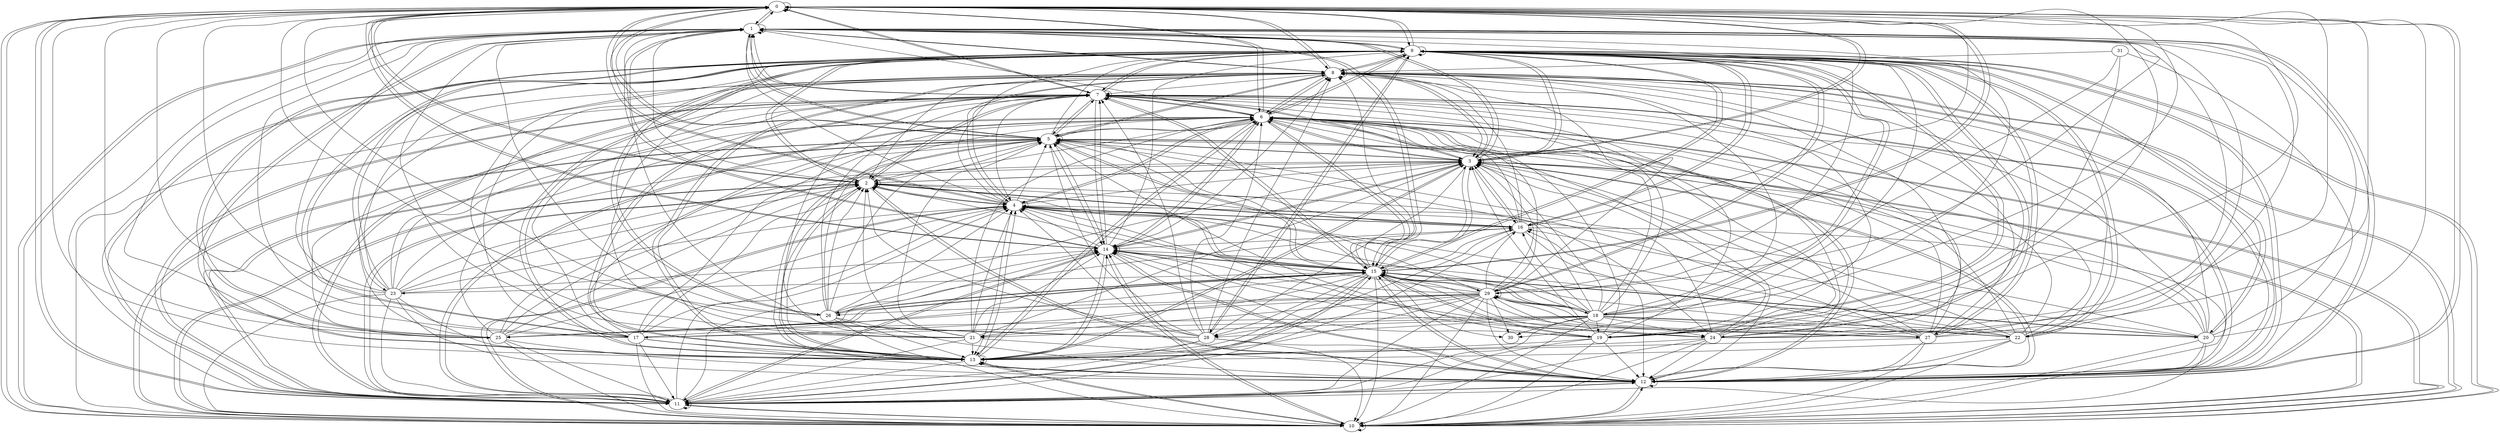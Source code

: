 digraph  {
	
	n26[label="0"];
	n27[label="1"];
	n20[label="10"];
	n19[label="11"];
	n18[label="12"];
	n17[label="13"];
	n30[label="14"];
	n16[label="15"];
	n15[label="16"];
	n14[label="17"];
	n13[label="18"];
	n12[label="19"];
	n25[label="2"];
	n11[label="20"];
	n31[label="21"];
	n10[label="22"];
	n9[label="23"];
	n8[label="24"];
	n7[label="25"];
	n6[label="26"];
	n5[label="27"];
	n4[label="28"];
	n3[label="29"];
	n24[label="3"];
	n2[label="30"];
	n32[label="31"];
	n29[label="4"];
	n28[label="5"];
	n23[label="6"];
	n22[label="7"];
	n21[label="8"];
	n1[label="9"];
	n26->n23[penwidth="1"];
	n26->n28[penwidth="1"];
	n26->n20[penwidth="1"];
	n26->n26[penwidth="1"];
	n26->n29[penwidth="1"];
	n26->n18[penwidth="1"];
	n26->n1[penwidth="1"];
	n26->n24[penwidth="1"];
	n26->n22[penwidth="1"];
	n26->n21[penwidth="1"];
	n26->n17[penwidth="1"];
	n26->n16[penwidth="1"];
	n26->n27[penwidth="1"];
	n26->n19[penwidth="1"];
	n26->n25[penwidth="1"];
	n26->n30[penwidth="1"];
	n27->n22[penwidth="1"];
	n27->n1[penwidth="1"];
	n27->n19[penwidth="1"];
	n27->n16[penwidth="1"];
	n27->n24[penwidth="1"];
	n27->n26[penwidth="1"];
	n27->n28[penwidth="1"];
	n27->n21[penwidth="1"];
	n27->n18[penwidth="1"];
	n27->n17[penwidth="1"];
	n27->n27[penwidth="1"];
	n27->n30[penwidth="1"];
	n27->n20[penwidth="1"];
	n20->n24[penwidth="1"];
	n20->n22[penwidth="1"];
	n20->n27[penwidth="1"];
	n20->n21[penwidth="1"];
	n20->n17[penwidth="1"];
	n20->n25[penwidth="1"];
	n20->n18[penwidth="1"];
	n20->n19[penwidth="1"];
	n20->n1[penwidth="1"];
	n20->n26[penwidth="1"];
	n20->n20[penwidth="1"];
	n20->n23[penwidth="1"];
	n20->n29[penwidth="1"];
	n20->n30[penwidth="1"];
	n20->n28[penwidth="1"];
	n19->n23[penwidth="1"];
	n19->n28[penwidth="1"];
	n19->n18[penwidth="1"];
	n19->n29[penwidth="1"];
	n19->n26[penwidth="1"];
	n19->n21[penwidth="1"];
	n19->n1[penwidth="1"];
	n19->n30[penwidth="1"];
	n19->n16[penwidth="1"];
	n19->n25[penwidth="1"];
	n19->n22[penwidth="1"];
	n19->n24[penwidth="1"];
	n19->n20[penwidth="1"];
	n19->n19[penwidth="1"];
	n18->n18[penwidth="1"];
	n18->n24[penwidth="1"];
	n18->n17[penwidth="1"];
	n18->n1[penwidth="1"];
	n18->n21[penwidth="1"];
	n18->n26[penwidth="1"];
	n18->n27[penwidth="1"];
	n18->n23[penwidth="1"];
	n18->n22[penwidth="1"];
	n18->n20[penwidth="1"];
	n18->n19[penwidth="1"];
	n18->n30[penwidth="1"];
	n18->n16[penwidth="1"];
	n18->n25[penwidth="1"];
	n17->n30[penwidth="1"];
	n17->n22[penwidth="1"];
	n17->n1[penwidth="1"];
	n17->n18[penwidth="1"];
	n17->n17[penwidth="1"];
	n17->n19[penwidth="1"];
	n17->n29[penwidth="1"];
	n17->n25[penwidth="1"];
	n17->n20[penwidth="1"];
	n17->n21[penwidth="1"];
	n17->n23[penwidth="1"];
	n17->n28[penwidth="1"];
	n17->n24[penwidth="1"];
	n17->n27[penwidth="1"];
	n30->n1[penwidth="1"];
	n30->n30[penwidth="1"];
	n30->n28[penwidth="1"];
	n30->n21[penwidth="1"];
	n30->n24[penwidth="1"];
	n30->n19[penwidth="1"];
	n30->n29[penwidth="1"];
	n30->n17[penwidth="1"];
	n30->n18[penwidth="1"];
	n30->n23[penwidth="1"];
	n30->n27[penwidth="1"];
	n30->n20[penwidth="1"];
	n30->n26[penwidth="1"];
	n30->n22[penwidth="1"];
	n30->n16[penwidth="1"];
	n16->n19[penwidth="1"];
	n16->n11[penwidth="1"];
	n16->n15[penwidth="1"];
	n16->n24[penwidth="1"];
	n16->n29[penwidth="1"];
	n16->n5[penwidth="1"];
	n16->n4[penwidth="1"];
	n16->n31[penwidth="1"];
	n16->n10[penwidth="1"];
	n16->n26[penwidth="1"];
	n16->n20[penwidth="1"];
	n16->n30[penwidth="1"];
	n16->n8[penwidth="1"];
	n16->n23[penwidth="1"];
	n16->n7[penwidth="1"];
	n16->n12[penwidth="1"];
	n16->n28[penwidth="1"];
	n16->n2[penwidth="1"];
	n16->n3[penwidth="1"];
	n16->n27[penwidth="1"];
	n16->n17[penwidth="1"];
	n16->n21[penwidth="1"];
	n16->n18[penwidth="1"];
	n16->n1[penwidth="1"];
	n16->n6[penwidth="1"];
	n16->n22[penwidth="1"];
	n16->n9[penwidth="1"];
	n16->n13[penwidth="1"];
	n16->n16[penwidth="1"];
	n15->n19[penwidth="1"];
	n15->n28[penwidth="1"];
	n15->n21[penwidth="1"];
	n15->n24[penwidth="1"];
	n15->n20[penwidth="1"];
	n15->n29[penwidth="1"];
	n15->n18[penwidth="1"];
	n15->n25[penwidth="1"];
	n15->n23[penwidth="1"];
	n15->n1[penwidth="1"];
	n15->n26[penwidth="1"];
	n15->n17[penwidth="1"];
	n15->n30[penwidth="1"];
	n14->n21[penwidth="1"];
	n14->n25[penwidth="1"];
	n14->n29[penwidth="1"];
	n14->n26[penwidth="1"];
	n14->n22[penwidth="1"];
	n14->n27[penwidth="1"];
	n14->n20[penwidth="1"];
	n14->n18[penwidth="1"];
	n14->n28[penwidth="1"];
	n14->n16[penwidth="1"];
	n14->n19[penwidth="1"];
	n14->n23[penwidth="1"];
	n14->n17[penwidth="1"];
	n14->n1[penwidth="1"];
	n13->n27[penwidth="1"];
	n13->n5[penwidth="1"];
	n13->n16[penwidth="1"];
	n13->n29[penwidth="1"];
	n13->n22[penwidth="1"];
	n13->n8[penwidth="1"];
	n13->n12[penwidth="1"];
	n13->n11[penwidth="1"];
	n13->n25[penwidth="1"];
	n13->n31[penwidth="1"];
	n13->n28[penwidth="1"];
	n13->n24[penwidth="1"];
	n13->n26[penwidth="1"];
	n13->n2[penwidth="1"];
	n13->n23[penwidth="1"];
	n13->n10[penwidth="1"];
	n13->n19[penwidth="1"];
	n13->n20[penwidth="1"];
	n13->n1[penwidth="1"];
	n13->n21[penwidth="1"];
	n13->n14[penwidth="1"];
	n13->n4[penwidth="1"];
	n13->n7[penwidth="1"];
	n13->n3[penwidth="1"];
	n13->n15[penwidth="1"];
	n12->n16[penwidth="1"];
	n12->n22[penwidth="1"];
	n12->n26[penwidth="1"];
	n12->n17[penwidth="1"];
	n12->n19[penwidth="1"];
	n12->n23[penwidth="1"];
	n12->n30[penwidth="1"];
	n12->n27[penwidth="1"];
	n12->n21[penwidth="1"];
	n12->n20[penwidth="1"];
	n12->n24[penwidth="1"];
	n12->n28[penwidth="1"];
	n12->n18[penwidth="1"];
	n12->n1[penwidth="1"];
	n25->n16[penwidth="1"];
	n25->n25[penwidth="1"];
	n25->n26[penwidth="1"];
	n25->n23[penwidth="1"];
	n25->n22[penwidth="1"];
	n25->n24[penwidth="1"];
	n25->n17[penwidth="1"];
	n25->n29[penwidth="1"];
	n25->n27[penwidth="1"];
	n25->n20[penwidth="1"];
	n25->n1[penwidth="1"];
	n25->n15[penwidth="1"];
	n25->n19[penwidth="1"];
	n25->n18[penwidth="1"];
	n11->n18[penwidth="1"];
	n11->n20[penwidth="1"];
	n11->n15[penwidth="1"];
	n11->n21[penwidth="1"];
	n11->n28[penwidth="1"];
	n11->n16[penwidth="1"];
	n11->n29[penwidth="1"];
	n11->n24[penwidth="1"];
	n11->n22[penwidth="1"];
	n11->n19[penwidth="1"];
	n11->n26[penwidth="1"];
	n11->n1[penwidth="1"];
	n11->n27[penwidth="1"];
	n31->n27[penwidth="1"];
	n31->n29[penwidth="1"];
	n31->n1[penwidth="1"];
	n31->n23[penwidth="1"];
	n31->n21[penwidth="1"];
	n31->n19[penwidth="1"];
	n31->n18[penwidth="1"];
	n31->n24[penwidth="1"];
	n31->n30[penwidth="1"];
	n31->n22[penwidth="1"];
	n31->n17[penwidth="1"];
	n31->n28[penwidth="1"];
	n31->n25[penwidth="1"];
	n10->n28[penwidth="1"];
	n10->n22[penwidth="1"];
	n10->n23[penwidth="1"];
	n10->n18[penwidth="1"];
	n10->n1[penwidth="1"];
	n10->n24[penwidth="1"];
	n10->n20[penwidth="1"];
	n10->n27[penwidth="1"];
	n10->n21[penwidth="1"];
	n10->n17[penwidth="1"];
	n10->n15[penwidth="1"];
	n10->n30[penwidth="1"];
	n9->n30[penwidth="1"];
	n9->n17[penwidth="1"];
	n9->n23[penwidth="1"];
	n9->n29[penwidth="1"];
	n9->n21[penwidth="1"];
	n9->n28[penwidth="1"];
	n9->n18[penwidth="1"];
	n9->n20[penwidth="1"];
	n9->n26[penwidth="1"];
	n9->n24[penwidth="1"];
	n9->n25[penwidth="1"];
	n9->n19[penwidth="1"];
	n9->n27[penwidth="1"];
	n9->n1[penwidth="1"];
	n9->n22[penwidth="1"];
	n8->n17[penwidth="1"];
	n8->n25[penwidth="1"];
	n8->n27[penwidth="1"];
	n8->n30[penwidth="1"];
	n8->n19[penwidth="1"];
	n8->n1[penwidth="1"];
	n8->n23[penwidth="1"];
	n8->n20[penwidth="1"];
	n8->n24[penwidth="1"];
	n8->n29[penwidth="1"];
	n8->n28[penwidth="1"];
	n8->n22[penwidth="1"];
	n8->n26[penwidth="1"];
	n8->n21[penwidth="1"];
	n8->n18[penwidth="1"];
	n7->n29[penwidth="1"];
	n7->n18[penwidth="1"];
	n7->n22[penwidth="1"];
	n7->n19[penwidth="1"];
	n7->n20[penwidth="1"];
	n7->n25[penwidth="1"];
	n7->n21[penwidth="1"];
	n7->n26[penwidth="1"];
	n7->n23[penwidth="1"];
	n7->n1[penwidth="1"];
	n7->n30[penwidth="1"];
	n7->n16[penwidth="1"];
	n7->n28[penwidth="1"];
	n7->n24[penwidth="1"];
	n7->n27[penwidth="1"];
	n6->n29[penwidth="1"];
	n6->n1[penwidth="1"];
	n6->n30[penwidth="1"];
	n6->n23[penwidth="1"];
	n6->n18[penwidth="1"];
	n6->n28[penwidth="1"];
	n6->n15[penwidth="1"];
	n6->n20[penwidth="1"];
	n6->n25[penwidth="1"];
	n6->n16[penwidth="1"];
	n6->n22[penwidth="1"];
	n6->n27[penwidth="1"];
	n6->n17[penwidth="1"];
	n6->n26[penwidth="1"];
	n5->n17[penwidth="1"];
	n5->n29[penwidth="1"];
	n5->n30[penwidth="1"];
	n5->n26[penwidth="1"];
	n5->n1[penwidth="1"];
	n5->n18[penwidth="1"];
	n5->n21[penwidth="1"];
	n5->n20[penwidth="1"];
	n5->n24[penwidth="1"];
	n5->n25[penwidth="1"];
	n5->n22[penwidth="1"];
	n5->n27[penwidth="1"];
	n5->n23[penwidth="1"];
	n4->n22[penwidth="1"];
	n4->n17[penwidth="1"];
	n4->n25[penwidth="1"];
	n4->n20[penwidth="1"];
	n4->n1[penwidth="1"];
	n4->n27[penwidth="1"];
	n4->n19[penwidth="1"];
	n4->n24[penwidth="1"];
	n4->n26[penwidth="1"];
	n4->n28[penwidth="1"];
	n4->n21[penwidth="1"];
	n4->n23[penwidth="1"];
	n4->n29[penwidth="1"];
	n4->n18[penwidth="1"];
	n3->n14[penwidth="1"];
	n3->n11[penwidth="1"];
	n3->n18[penwidth="1"];
	n3->n21[penwidth="1"];
	n3->n16[penwidth="1"];
	n3->n26[penwidth="1"];
	n3->n13[penwidth="1"];
	n3->n31[penwidth="1"];
	n3->n1[penwidth="1"];
	n3->n28[penwidth="1"];
	n3->n2[penwidth="1"];
	n3->n24[penwidth="1"];
	n3->n4[penwidth="1"];
	n3->n8[penwidth="1"];
	n3->n27[penwidth="1"];
	n3->n23[penwidth="1"];
	n3->n20[penwidth="1"];
	n3->n29[penwidth="1"];
	n3->n30[penwidth="1"];
	n3->n10[penwidth="1"];
	n3->n6[penwidth="1"];
	n3->n15[penwidth="1"];
	n3->n3[penwidth="1"];
	n3->n7[penwidth="1"];
	n3->n17[penwidth="1"];
	n3->n19[penwidth="1"];
	n24->n18[penwidth="1"];
	n24->n28[penwidth="1"];
	n24->n21[penwidth="1"];
	n24->n16[penwidth="1"];
	n24->n25[penwidth="1"];
	n24->n15[penwidth="1"];
	n24->n27[penwidth="1"];
	n24->n1[penwidth="1"];
	n24->n17[penwidth="1"];
	n24->n23[penwidth="1"];
	n24->n30[penwidth="1"];
	n24->n26[penwidth="1"];
	n24->n20[penwidth="1"];
	n24->n24[penwidth="1"];
	n24->n22[penwidth="1"];
	n32->n12[penwidth="1"];
	n32->n21[penwidth="1"];
	n32->n18[penwidth="1"];
	n32->n3[penwidth="1"];
	n29->n25[penwidth="1"];
	n29->n23[penwidth="1"];
	n29->n24[penwidth="1"];
	n29->n27[penwidth="1"];
	n29->n1[penwidth="1"];
	n29->n17[penwidth="1"];
	n29->n16[penwidth="1"];
	n29->n28[penwidth="1"];
	n29->n20[penwidth="1"];
	n29->n21[penwidth="1"];
	n29->n29[penwidth="1"];
	n29->n15[penwidth="1"];
	n29->n26[penwidth="1"];
	n28->n28[penwidth="1"];
	n28->n26[penwidth="1"];
	n28->n17[penwidth="1"];
	n28->n27[penwidth="1"];
	n28->n25[penwidth="1"];
	n28->n22[penwidth="1"];
	n28->n16[penwidth="1"];
	n28->n19[penwidth="1"];
	n28->n18[penwidth="1"];
	n28->n30[penwidth="1"];
	n28->n23[penwidth="1"];
	n28->n20[penwidth="1"];
	n28->n21[penwidth="1"];
	n28->n1[penwidth="1"];
	n28->n24[penwidth="1"];
	n23->n18[penwidth="1"];
	n23->n26[penwidth="1"];
	n23->n27[penwidth="1"];
	n23->n28[penwidth="1"];
	n23->n19[penwidth="1"];
	n23->n21[penwidth="1"];
	n23->n1[penwidth="1"];
	n23->n22[penwidth="1"];
	n23->n17[penwidth="1"];
	n23->n24[penwidth="1"];
	n23->n20[penwidth="1"];
	n23->n29[penwidth="1"];
	n23->n16[penwidth="1"];
	n23->n30[penwidth="1"];
	n22->n27[penwidth="1"];
	n22->n16[penwidth="1"];
	n22->n25[penwidth="1"];
	n22->n28[penwidth="1"];
	n22->n1[penwidth="1"];
	n22->n18[penwidth="1"];
	n22->n23[penwidth="1"];
	n22->n30[penwidth="1"];
	n22->n22[penwidth="1"];
	n22->n17[penwidth="1"];
	n22->n19[penwidth="1"];
	n22->n26[penwidth="1"];
	n22->n29[penwidth="1"];
	n22->n24[penwidth="1"];
	n21->n1[penwidth="1"];
	n21->n19[penwidth="1"];
	n21->n27[penwidth="1"];
	n21->n18[penwidth="1"];
	n21->n22[penwidth="1"];
	n21->n24[penwidth="1"];
	n21->n17[penwidth="1"];
	n21->n20[penwidth="1"];
	n21->n29[penwidth="1"];
	n21->n21[penwidth="1"];
	n21->n28[penwidth="1"];
	n21->n23[penwidth="1"];
	n21->n26[penwidth="1"];
	n21->n25[penwidth="1"];
	n1->n5[penwidth="1"];
	n1->n27[penwidth="1"];
	n1->n8[penwidth="1"];
	n1->n18[penwidth="1"];
	n1->n16[penwidth="1"];
	n1->n9[penwidth="1"];
	n1->n6[penwidth="1"];
	n1->n20[penwidth="1"];
	n1->n24[penwidth="1"];
	n1->n10[penwidth="1"];
	n1->n23[penwidth="1"];
	n1->n17[penwidth="1"];
	n1->n22[penwidth="1"];
	n1->n13[penwidth="1"];
	n1->n1[penwidth="1"];
	n1->n4[penwidth="1"];
	n1->n26[penwidth="1"];
	n1->n11[penwidth="1"];
	n1->n25[penwidth="1"];
	n1->n7[penwidth="1"];
	n1->n21[penwidth="1"];
	n1->n19[penwidth="1"];
	n1->n12[penwidth="1"];
	n1->n15[penwidth="1"];
	n1->n2[penwidth="1"];
	n1->n3[penwidth="1"];
	n1->n14[penwidth="1"];
	
}
